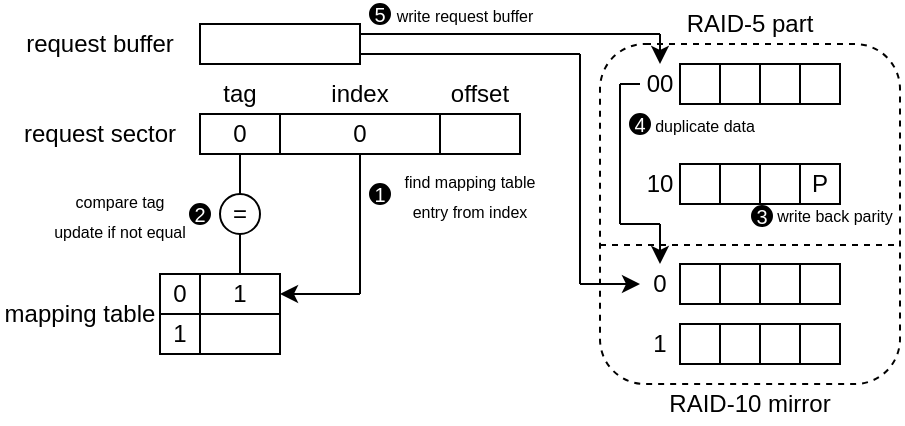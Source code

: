 <mxfile version="25.0.3">
  <diagram name="第 1 页" id="aUOQR-wsq74Hpg31Q0KC">
    <mxGraphModel dx="1037" dy="570" grid="1" gridSize="10" guides="1" tooltips="1" connect="1" arrows="1" fold="1" page="1" pageScale="1" pageWidth="827" pageHeight="1169" math="0" shadow="0">
      <root>
        <mxCell id="0" />
        <mxCell id="1" parent="0" />
        <mxCell id="45SY03B-sCrbb0B-hz9v-48" value="" style="rounded=1;whiteSpace=wrap;html=1;fillColor=none;dashed=1;" vertex="1" parent="1">
          <mxGeometry x="300" y="25" width="150" height="170" as="geometry" />
        </mxCell>
        <mxCell id="45SY03B-sCrbb0B-hz9v-1" value="0" style="rounded=0;whiteSpace=wrap;html=1;fillColor=none;" vertex="1" parent="1">
          <mxGeometry x="100" y="60" width="40" height="20" as="geometry" />
        </mxCell>
        <mxCell id="45SY03B-sCrbb0B-hz9v-2" value="0" style="rounded=0;whiteSpace=wrap;html=1;fillColor=none;" vertex="1" parent="1">
          <mxGeometry x="140" y="60" width="80" height="20" as="geometry" />
        </mxCell>
        <mxCell id="45SY03B-sCrbb0B-hz9v-3" value="" style="rounded=0;whiteSpace=wrap;html=1;fillColor=none;" vertex="1" parent="1">
          <mxGeometry x="220" y="60" width="40" height="20" as="geometry" />
        </mxCell>
        <mxCell id="45SY03B-sCrbb0B-hz9v-4" value="tag" style="rounded=0;whiteSpace=wrap;html=1;fillColor=none;strokeColor=none;" vertex="1" parent="1">
          <mxGeometry x="100" y="40" width="40" height="20" as="geometry" />
        </mxCell>
        <mxCell id="45SY03B-sCrbb0B-hz9v-5" value="index" style="rounded=0;whiteSpace=wrap;html=1;fillColor=none;strokeColor=none;" vertex="1" parent="1">
          <mxGeometry x="160" y="40" width="40" height="20" as="geometry" />
        </mxCell>
        <mxCell id="45SY03B-sCrbb0B-hz9v-6" value="offset" style="rounded=0;whiteSpace=wrap;html=1;fillColor=none;strokeColor=none;" vertex="1" parent="1">
          <mxGeometry x="220" y="40" width="40" height="20" as="geometry" />
        </mxCell>
        <mxCell id="45SY03B-sCrbb0B-hz9v-7" value="request sector" style="rounded=0;whiteSpace=wrap;html=1;fillColor=none;strokeColor=none;" vertex="1" parent="1">
          <mxGeometry x="10" y="60" width="80" height="20" as="geometry" />
        </mxCell>
        <mxCell id="45SY03B-sCrbb0B-hz9v-8" value="1" style="rounded=0;whiteSpace=wrap;html=1;fillColor=none;" vertex="1" parent="1">
          <mxGeometry x="100" y="140" width="40" height="20" as="geometry" />
        </mxCell>
        <mxCell id="45SY03B-sCrbb0B-hz9v-10" value="" style="endArrow=none;html=1;rounded=0;exitX=0.5;exitY=1;exitDx=0;exitDy=0;endSize=6;" edge="1" parent="1" source="45SY03B-sCrbb0B-hz9v-2">
          <mxGeometry width="50" height="50" relative="1" as="geometry">
            <mxPoint x="410" y="230" as="sourcePoint" />
            <mxPoint x="180" y="150" as="targetPoint" />
          </mxGeometry>
        </mxCell>
        <mxCell id="45SY03B-sCrbb0B-hz9v-12" value="=" style="ellipse;whiteSpace=wrap;html=1;aspect=fixed;fillColor=none;" vertex="1" parent="1">
          <mxGeometry x="110" y="100" width="20" height="20" as="geometry" />
        </mxCell>
        <mxCell id="45SY03B-sCrbb0B-hz9v-13" value="" style="endArrow=none;html=1;rounded=0;exitX=0.5;exitY=0;exitDx=0;exitDy=0;entryX=0.5;entryY=1;entryDx=0;entryDy=0;" edge="1" parent="1" source="45SY03B-sCrbb0B-hz9v-8" target="45SY03B-sCrbb0B-hz9v-12">
          <mxGeometry width="50" height="50" relative="1" as="geometry">
            <mxPoint x="410" y="230" as="sourcePoint" />
            <mxPoint x="460" y="180" as="targetPoint" />
          </mxGeometry>
        </mxCell>
        <mxCell id="45SY03B-sCrbb0B-hz9v-14" value="" style="endArrow=none;html=1;rounded=0;exitX=0.5;exitY=0;exitDx=0;exitDy=0;entryX=0.5;entryY=1;entryDx=0;entryDy=0;" edge="1" parent="1" source="45SY03B-sCrbb0B-hz9v-12" target="45SY03B-sCrbb0B-hz9v-1">
          <mxGeometry width="50" height="50" relative="1" as="geometry">
            <mxPoint x="410" y="230" as="sourcePoint" />
            <mxPoint x="460" y="180" as="targetPoint" />
          </mxGeometry>
        </mxCell>
        <mxCell id="45SY03B-sCrbb0B-hz9v-15" value="mapping table" style="rounded=0;whiteSpace=wrap;html=1;fillColor=none;strokeColor=none;" vertex="1" parent="1">
          <mxGeometry y="150" width="80" height="20" as="geometry" />
        </mxCell>
        <mxCell id="45SY03B-sCrbb0B-hz9v-17" value="" style="rounded=0;whiteSpace=wrap;html=1;fillColor=none;" vertex="1" parent="1">
          <mxGeometry x="100" y="160" width="40" height="20" as="geometry" />
        </mxCell>
        <mxCell id="45SY03B-sCrbb0B-hz9v-18" value="0" style="rounded=0;whiteSpace=wrap;html=1;fillColor=none;" vertex="1" parent="1">
          <mxGeometry x="80" y="140" width="20" height="20" as="geometry" />
        </mxCell>
        <mxCell id="45SY03B-sCrbb0B-hz9v-19" value="1" style="rounded=0;whiteSpace=wrap;html=1;fillColor=none;" vertex="1" parent="1">
          <mxGeometry x="80" y="160" width="20" height="20" as="geometry" />
        </mxCell>
        <mxCell id="45SY03B-sCrbb0B-hz9v-21" value="" style="rounded=0;whiteSpace=wrap;html=1;fillColor=none;" vertex="1" parent="1">
          <mxGeometry x="340" y="35" width="20" height="20" as="geometry" />
        </mxCell>
        <mxCell id="45SY03B-sCrbb0B-hz9v-22" value="" style="rounded=0;whiteSpace=wrap;html=1;fillColor=none;" vertex="1" parent="1">
          <mxGeometry x="360" y="35" width="20" height="20" as="geometry" />
        </mxCell>
        <mxCell id="45SY03B-sCrbb0B-hz9v-23" value="" style="rounded=0;whiteSpace=wrap;html=1;fillColor=none;" vertex="1" parent="1">
          <mxGeometry x="380" y="35" width="20" height="20" as="geometry" />
        </mxCell>
        <mxCell id="45SY03B-sCrbb0B-hz9v-24" value="" style="rounded=0;whiteSpace=wrap;html=1;fillColor=none;" vertex="1" parent="1">
          <mxGeometry x="400" y="35" width="20" height="20" as="geometry" />
        </mxCell>
        <mxCell id="45SY03B-sCrbb0B-hz9v-25" value="" style="rounded=0;whiteSpace=wrap;html=1;fillColor=none;" vertex="1" parent="1">
          <mxGeometry x="340" y="85" width="20" height="20" as="geometry" />
        </mxCell>
        <mxCell id="45SY03B-sCrbb0B-hz9v-26" value="" style="rounded=0;whiteSpace=wrap;html=1;fillColor=none;" vertex="1" parent="1">
          <mxGeometry x="360" y="85" width="20" height="20" as="geometry" />
        </mxCell>
        <mxCell id="45SY03B-sCrbb0B-hz9v-27" value="" style="rounded=0;whiteSpace=wrap;html=1;fillColor=none;" vertex="1" parent="1">
          <mxGeometry x="380" y="85" width="20" height="20" as="geometry" />
        </mxCell>
        <mxCell id="45SY03B-sCrbb0B-hz9v-28" value="P" style="rounded=0;whiteSpace=wrap;html=1;fillColor=none;" vertex="1" parent="1">
          <mxGeometry x="400" y="85" width="20" height="20" as="geometry" />
        </mxCell>
        <mxCell id="45SY03B-sCrbb0B-hz9v-29" value="" style="rounded=0;whiteSpace=wrap;html=1;fillColor=none;" vertex="1" parent="1">
          <mxGeometry x="340" y="135" width="20" height="20" as="geometry" />
        </mxCell>
        <mxCell id="45SY03B-sCrbb0B-hz9v-30" value="" style="rounded=0;whiteSpace=wrap;html=1;fillColor=none;" vertex="1" parent="1">
          <mxGeometry x="360" y="135" width="20" height="20" as="geometry" />
        </mxCell>
        <mxCell id="45SY03B-sCrbb0B-hz9v-31" value="" style="rounded=0;whiteSpace=wrap;html=1;fillColor=none;" vertex="1" parent="1">
          <mxGeometry x="380" y="135" width="20" height="20" as="geometry" />
        </mxCell>
        <mxCell id="45SY03B-sCrbb0B-hz9v-32" value="" style="rounded=0;whiteSpace=wrap;html=1;fillColor=none;" vertex="1" parent="1">
          <mxGeometry x="400" y="135" width="20" height="20" as="geometry" />
        </mxCell>
        <mxCell id="45SY03B-sCrbb0B-hz9v-34" value="" style="rounded=0;whiteSpace=wrap;html=1;fillColor=none;" vertex="1" parent="1">
          <mxGeometry x="340" y="165" width="20" height="20" as="geometry" />
        </mxCell>
        <mxCell id="45SY03B-sCrbb0B-hz9v-35" value="" style="rounded=0;whiteSpace=wrap;html=1;fillColor=none;" vertex="1" parent="1">
          <mxGeometry x="360" y="165" width="20" height="20" as="geometry" />
        </mxCell>
        <mxCell id="45SY03B-sCrbb0B-hz9v-36" value="" style="rounded=0;whiteSpace=wrap;html=1;fillColor=none;" vertex="1" parent="1">
          <mxGeometry x="380" y="165" width="20" height="20" as="geometry" />
        </mxCell>
        <mxCell id="45SY03B-sCrbb0B-hz9v-37" value="" style="rounded=0;whiteSpace=wrap;html=1;fillColor=none;" vertex="1" parent="1">
          <mxGeometry x="400" y="165" width="20" height="20" as="geometry" />
        </mxCell>
        <mxCell id="45SY03B-sCrbb0B-hz9v-38" value="0&lt;span style=&quot;color: rgba(0, 0, 0, 0); font-family: monospace; font-size: 0px; text-align: start; text-wrap-mode: nowrap;&quot;&gt;%3CmxGraphModel%3E%3Croot%3E%3CmxCell%20id%3D%220%22%2F%3E%3CmxCell%20id%3D%221%22%20parent%3D%220%22%2F%3E%3CmxCell%20id%3D%222%22%20value%3D%22%22%20style%3D%22rounded%3D0%3BwhiteSpace%3Dwrap%3Bhtml%3D1%3BfillColor%3Dnone%3B%22%20vertex%3D%221%22%20parent%3D%221%22%3E%3CmxGeometry%20x%3D%22320%22%20y%3D%22120%22%20width%3D%2220%22%20height%3D%2220%22%20as%3D%22geometry%22%2F%3E%3C%2FmxCell%3E%3C%2Froot%3E%3C%2FmxGraphModel%3E&lt;/span&gt;" style="rounded=0;whiteSpace=wrap;html=1;fillColor=none;strokeColor=none;" vertex="1" parent="1">
          <mxGeometry x="320" y="135" width="20" height="20" as="geometry" />
        </mxCell>
        <mxCell id="45SY03B-sCrbb0B-hz9v-39" value="1" style="rounded=0;whiteSpace=wrap;html=1;fillColor=none;strokeColor=none;" vertex="1" parent="1">
          <mxGeometry x="320" y="165" width="20" height="20" as="geometry" />
        </mxCell>
        <mxCell id="45SY03B-sCrbb0B-hz9v-40" value="00" style="rounded=0;whiteSpace=wrap;html=1;fillColor=none;strokeColor=none;" vertex="1" parent="1">
          <mxGeometry x="320" y="35" width="20" height="20" as="geometry" />
        </mxCell>
        <mxCell id="45SY03B-sCrbb0B-hz9v-41" value="10" style="rounded=0;whiteSpace=wrap;html=1;fillColor=none;strokeColor=none;" vertex="1" parent="1">
          <mxGeometry x="320" y="85" width="20" height="20" as="geometry" />
        </mxCell>
        <mxCell id="45SY03B-sCrbb0B-hz9v-42" value="" style="endArrow=none;html=1;rounded=0;entryX=0;entryY=0.5;entryDx=0;entryDy=0;" edge="1" parent="1" target="45SY03B-sCrbb0B-hz9v-40">
          <mxGeometry width="50" height="50" relative="1" as="geometry">
            <mxPoint x="310" y="45" as="sourcePoint" />
            <mxPoint x="460" y="175" as="targetPoint" />
          </mxGeometry>
        </mxCell>
        <mxCell id="45SY03B-sCrbb0B-hz9v-43" value="" style="endArrow=none;html=1;rounded=0;" edge="1" parent="1">
          <mxGeometry width="50" height="50" relative="1" as="geometry">
            <mxPoint x="310" y="45" as="sourcePoint" />
            <mxPoint x="310" y="115" as="targetPoint" />
          </mxGeometry>
        </mxCell>
        <mxCell id="45SY03B-sCrbb0B-hz9v-49" value="" style="endArrow=classic;html=1;rounded=0;entryX=0.5;entryY=0;entryDx=0;entryDy=0;" edge="1" parent="1" target="45SY03B-sCrbb0B-hz9v-38">
          <mxGeometry width="50" height="50" relative="1" as="geometry">
            <mxPoint x="330" y="115" as="sourcePoint" />
            <mxPoint x="460" y="175" as="targetPoint" />
          </mxGeometry>
        </mxCell>
        <mxCell id="45SY03B-sCrbb0B-hz9v-50" value="" style="endArrow=none;html=1;rounded=0;" edge="1" parent="1">
          <mxGeometry width="50" height="50" relative="1" as="geometry">
            <mxPoint x="310" y="115" as="sourcePoint" />
            <mxPoint x="330" y="115" as="targetPoint" />
          </mxGeometry>
        </mxCell>
        <mxCell id="45SY03B-sCrbb0B-hz9v-51" value="" style="endArrow=none;dashed=1;html=1;rounded=0;exitX=0;exitY=0.591;exitDx=0;exitDy=0;exitPerimeter=0;entryX=0.997;entryY=0.591;entryDx=0;entryDy=0;entryPerimeter=0;" edge="1" parent="1" source="45SY03B-sCrbb0B-hz9v-48" target="45SY03B-sCrbb0B-hz9v-48">
          <mxGeometry width="50" height="50" relative="1" as="geometry">
            <mxPoint x="410" y="225" as="sourcePoint" />
            <mxPoint x="460" y="175" as="targetPoint" />
          </mxGeometry>
        </mxCell>
        <mxCell id="45SY03B-sCrbb0B-hz9v-52" value="" style="rounded=0;whiteSpace=wrap;html=1;fillColor=none;" vertex="1" parent="1">
          <mxGeometry x="100" y="15" width="80" height="20" as="geometry" />
        </mxCell>
        <mxCell id="45SY03B-sCrbb0B-hz9v-54" value="" style="endArrow=classic;html=1;rounded=0;entryX=0.5;entryY=0;entryDx=0;entryDy=0;" edge="1" parent="1" target="45SY03B-sCrbb0B-hz9v-40">
          <mxGeometry width="50" height="50" relative="1" as="geometry">
            <mxPoint x="330" y="20" as="sourcePoint" />
            <mxPoint x="440" y="80" as="targetPoint" />
          </mxGeometry>
        </mxCell>
        <mxCell id="45SY03B-sCrbb0B-hz9v-55" value="" style="endArrow=none;html=1;rounded=0;exitX=1;exitY=0.25;exitDx=0;exitDy=0;" edge="1" parent="1" source="45SY03B-sCrbb0B-hz9v-52">
          <mxGeometry width="50" height="50" relative="1" as="geometry">
            <mxPoint x="390" y="130" as="sourcePoint" />
            <mxPoint x="330" y="20" as="targetPoint" />
          </mxGeometry>
        </mxCell>
        <mxCell id="45SY03B-sCrbb0B-hz9v-56" value="" style="endArrow=none;html=1;rounded=0;exitX=1;exitY=0.75;exitDx=0;exitDy=0;" edge="1" parent="1" source="45SY03B-sCrbb0B-hz9v-52">
          <mxGeometry width="50" height="50" relative="1" as="geometry">
            <mxPoint x="390" y="130" as="sourcePoint" />
            <mxPoint x="290" y="30" as="targetPoint" />
          </mxGeometry>
        </mxCell>
        <mxCell id="45SY03B-sCrbb0B-hz9v-57" value="" style="endArrow=none;html=1;rounded=0;" edge="1" parent="1">
          <mxGeometry width="50" height="50" relative="1" as="geometry">
            <mxPoint x="290" y="30" as="sourcePoint" />
            <mxPoint x="290" y="145" as="targetPoint" />
          </mxGeometry>
        </mxCell>
        <mxCell id="45SY03B-sCrbb0B-hz9v-58" value="" style="endArrow=classic;html=1;rounded=0;entryX=0;entryY=0.5;entryDx=0;entryDy=0;" edge="1" parent="1" target="45SY03B-sCrbb0B-hz9v-38">
          <mxGeometry width="50" height="50" relative="1" as="geometry">
            <mxPoint x="290" y="145" as="sourcePoint" />
            <mxPoint x="440" y="80" as="targetPoint" />
          </mxGeometry>
        </mxCell>
        <mxCell id="45SY03B-sCrbb0B-hz9v-60" value="request buffer" style="rounded=0;whiteSpace=wrap;html=1;fillColor=none;strokeColor=none;" vertex="1" parent="1">
          <mxGeometry x="10" y="15" width="80" height="20" as="geometry" />
        </mxCell>
        <mxCell id="45SY03B-sCrbb0B-hz9v-61" value="&lt;font style=&quot;font-size: 10px;&quot; color=&quot;#ffffff&quot;&gt;1&lt;/font&gt;" style="ellipse;whiteSpace=wrap;html=1;aspect=fixed;fillColor=#000000;" vertex="1" parent="1">
          <mxGeometry x="185" y="95" width="10" height="10" as="geometry" />
        </mxCell>
        <mxCell id="45SY03B-sCrbb0B-hz9v-62" value="&lt;font style=&quot;font-size: 10px;&quot; color=&quot;#ffffff&quot;&gt;2&lt;/font&gt;" style="ellipse;whiteSpace=wrap;html=1;aspect=fixed;fillColor=#000000;" vertex="1" parent="1">
          <mxGeometry x="95" y="105" width="10" height="10" as="geometry" />
        </mxCell>
        <mxCell id="45SY03B-sCrbb0B-hz9v-63" value="&lt;font style=&quot;font-size: 10px;&quot; color=&quot;#ffffff&quot;&gt;3&lt;/font&gt;" style="ellipse;whiteSpace=wrap;html=1;aspect=fixed;fillColor=#000000;" vertex="1" parent="1">
          <mxGeometry x="376" y="106" width="10" height="10" as="geometry" />
        </mxCell>
        <mxCell id="45SY03B-sCrbb0B-hz9v-64" value="&lt;font style=&quot;font-size: 10px;&quot; color=&quot;#ffffff&quot;&gt;4&lt;/font&gt;" style="ellipse;whiteSpace=wrap;html=1;aspect=fixed;fillColor=#000000;" vertex="1" parent="1">
          <mxGeometry x="315" y="60" width="10" height="10" as="geometry" />
        </mxCell>
        <mxCell id="45SY03B-sCrbb0B-hz9v-65" value="&lt;font style=&quot;font-size: 10px;&quot; color=&quot;#ffffff&quot;&gt;5&lt;/font&gt;" style="ellipse;whiteSpace=wrap;html=1;aspect=fixed;fillColor=#000000;" vertex="1" parent="1">
          <mxGeometry x="185" y="5" width="10" height="10" as="geometry" />
        </mxCell>
        <mxCell id="45SY03B-sCrbb0B-hz9v-71" value="" style="endArrow=classic;html=1;rounded=0;entryX=1;entryY=0.5;entryDx=0;entryDy=0;" edge="1" parent="1" target="45SY03B-sCrbb0B-hz9v-8">
          <mxGeometry width="50" height="50" relative="1" as="geometry">
            <mxPoint x="180" y="150" as="sourcePoint" />
            <mxPoint x="180" y="160" as="targetPoint" />
          </mxGeometry>
        </mxCell>
        <mxCell id="45SY03B-sCrbb0B-hz9v-72" value="&lt;font style=&quot;font-size: 8px;&quot;&gt;find mapping table entry from index&lt;/font&gt;" style="rounded=0;whiteSpace=wrap;html=1;fillColor=none;strokeColor=none;" vertex="1" parent="1">
          <mxGeometry x="195" y="90" width="80" height="20" as="geometry" />
        </mxCell>
        <mxCell id="45SY03B-sCrbb0B-hz9v-73" value="&lt;font style=&quot;font-size: 8px;&quot;&gt;compare tag&lt;/font&gt;&lt;div&gt;&lt;font style=&quot;font-size: 8px;&quot;&gt;update if not equal&lt;/font&gt;&lt;/div&gt;" style="rounded=0;whiteSpace=wrap;html=1;fillColor=none;strokeColor=none;" vertex="1" parent="1">
          <mxGeometry x="20" y="100" width="80" height="20" as="geometry" />
        </mxCell>
        <mxCell id="45SY03B-sCrbb0B-hz9v-74" value="&lt;font style=&quot;font-size: 8px;&quot;&gt;write back parity&lt;/font&gt;" style="rounded=0;whiteSpace=wrap;html=1;fillColor=none;strokeColor=none;" vertex="1" parent="1">
          <mxGeometry x="385" y="105" width="65" height="10" as="geometry" />
        </mxCell>
        <mxCell id="45SY03B-sCrbb0B-hz9v-75" value="&lt;font style=&quot;font-size: 8px;&quot;&gt;duplicate data&lt;/font&gt;" style="rounded=0;whiteSpace=wrap;html=1;fillColor=none;strokeColor=none;" vertex="1" parent="1">
          <mxGeometry x="325" y="60" width="55" height="10" as="geometry" />
        </mxCell>
        <mxCell id="45SY03B-sCrbb0B-hz9v-76" value="&lt;font style=&quot;font-size: 8px;&quot;&gt;write request buffer&lt;/font&gt;" style="rounded=0;whiteSpace=wrap;html=1;fillColor=none;strokeColor=none;" vertex="1" parent="1">
          <mxGeometry x="195" y="5" width="75" height="10" as="geometry" />
        </mxCell>
        <mxCell id="45SY03B-sCrbb0B-hz9v-77" value="RAID-5 part" style="rounded=0;whiteSpace=wrap;html=1;fillColor=none;strokeColor=none;" vertex="1" parent="1">
          <mxGeometry x="335" y="5" width="80" height="20" as="geometry" />
        </mxCell>
        <mxCell id="45SY03B-sCrbb0B-hz9v-78" value="RAID-10 mirror" style="rounded=0;whiteSpace=wrap;html=1;fillColor=none;strokeColor=none;" vertex="1" parent="1">
          <mxGeometry x="325" y="195" width="100" height="20" as="geometry" />
        </mxCell>
      </root>
    </mxGraphModel>
  </diagram>
</mxfile>
